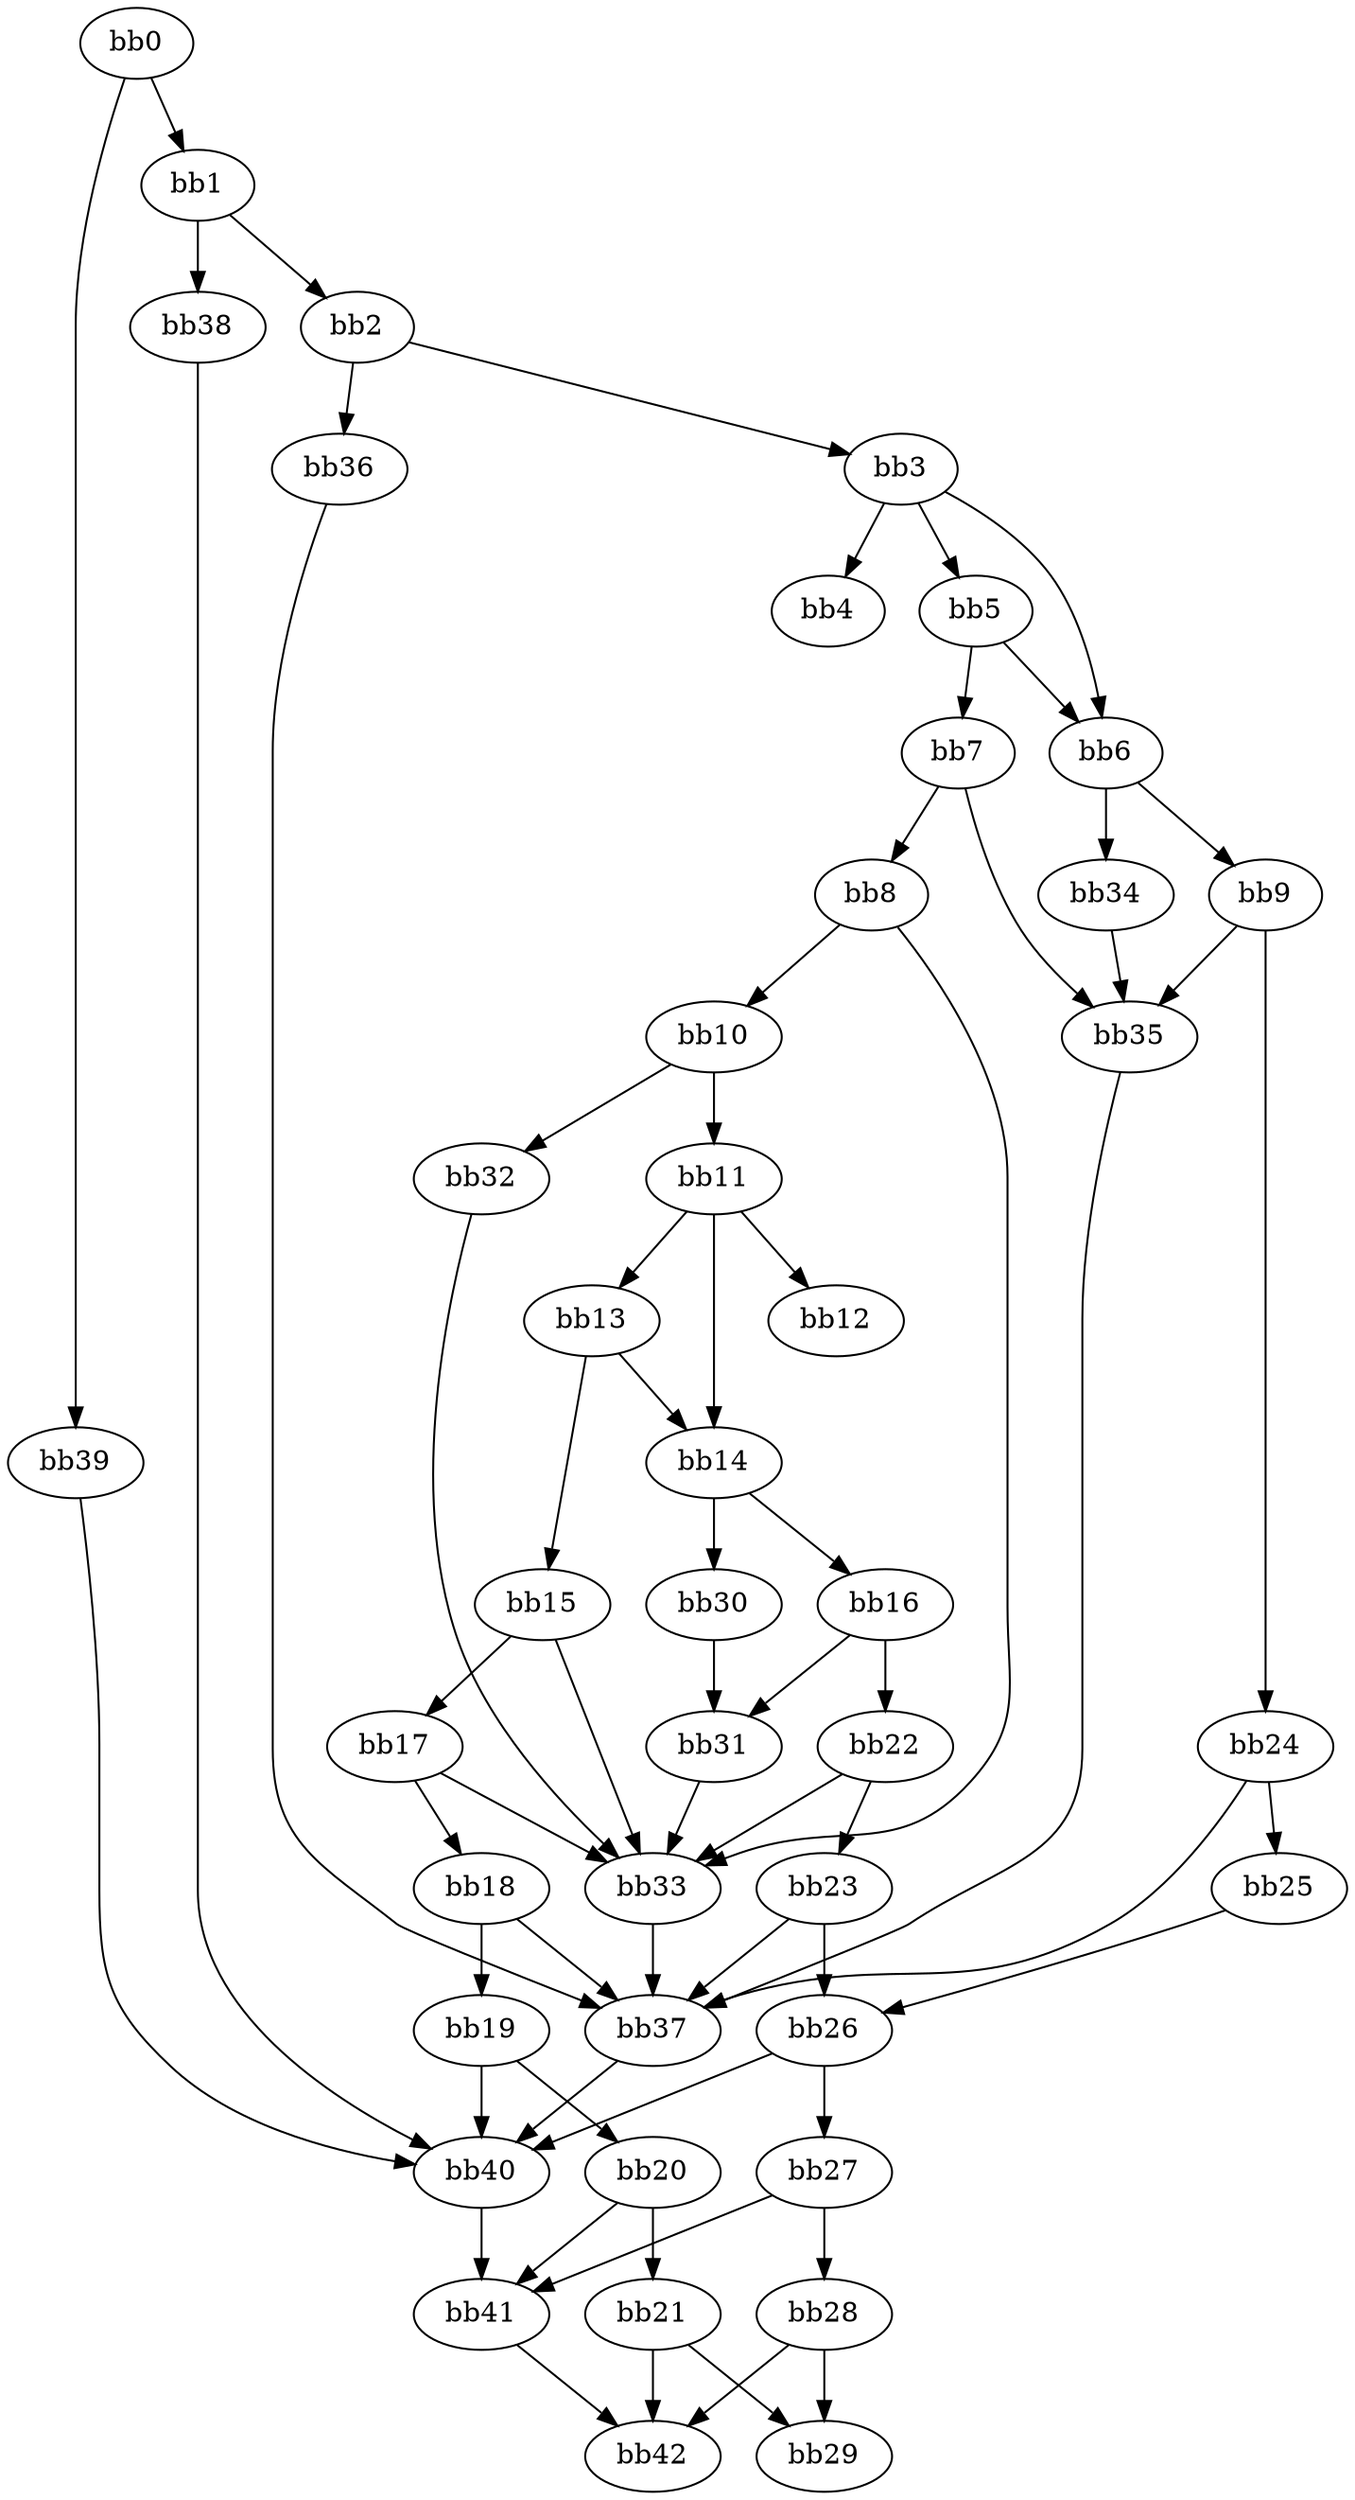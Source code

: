 digraph {
    0 [ label = "bb0\l" ]
    1 [ label = "bb1\l" ]
    2 [ label = "bb2\l" ]
    3 [ label = "bb3\l" ]
    4 [ label = "bb4\l" ]
    5 [ label = "bb5\l" ]
    6 [ label = "bb6\l" ]
    7 [ label = "bb7\l" ]
    8 [ label = "bb8\l" ]
    9 [ label = "bb9\l" ]
    10 [ label = "bb10\l" ]
    11 [ label = "bb11\l" ]
    12 [ label = "bb12\l" ]
    13 [ label = "bb13\l" ]
    14 [ label = "bb14\l" ]
    15 [ label = "bb15\l" ]
    16 [ label = "bb16\l" ]
    17 [ label = "bb17\l" ]
    18 [ label = "bb18\l" ]
    19 [ label = "bb19\l" ]
    20 [ label = "bb20\l" ]
    21 [ label = "bb21\l" ]
    22 [ label = "bb22\l" ]
    23 [ label = "bb23\l" ]
    24 [ label = "bb24\l" ]
    25 [ label = "bb25\l" ]
    26 [ label = "bb26\l" ]
    27 [ label = "bb27\l" ]
    28 [ label = "bb28\l" ]
    29 [ label = "bb29\l" ]
    30 [ label = "bb30\l" ]
    31 [ label = "bb31\l" ]
    32 [ label = "bb32\l" ]
    33 [ label = "bb33\l" ]
    34 [ label = "bb34\l" ]
    35 [ label = "bb35\l" ]
    36 [ label = "bb36\l" ]
    37 [ label = "bb37\l" ]
    38 [ label = "bb38\l" ]
    39 [ label = "bb39\l" ]
    40 [ label = "bb40\l" ]
    41 [ label = "bb41\l" ]
    42 [ label = "bb42\l" ]
    0 -> 1 [ ]
    0 -> 39 [ ]
    1 -> 2 [ ]
    1 -> 38 [ ]
    2 -> 3 [ ]
    2 -> 36 [ ]
    3 -> 4 [ ]
    3 -> 5 [ ]
    3 -> 6 [ ]
    5 -> 6 [ ]
    5 -> 7 [ ]
    6 -> 9 [ ]
    6 -> 34 [ ]
    7 -> 8 [ ]
    7 -> 35 [ ]
    8 -> 10 [ ]
    8 -> 33 [ ]
    9 -> 24 [ ]
    9 -> 35 [ ]
    10 -> 11 [ ]
    10 -> 32 [ ]
    11 -> 12 [ ]
    11 -> 13 [ ]
    11 -> 14 [ ]
    13 -> 14 [ ]
    13 -> 15 [ ]
    14 -> 16 [ ]
    14 -> 30 [ ]
    15 -> 17 [ ]
    15 -> 33 [ ]
    16 -> 22 [ ]
    16 -> 31 [ ]
    17 -> 18 [ ]
    17 -> 33 [ ]
    18 -> 19 [ ]
    18 -> 37 [ ]
    19 -> 20 [ ]
    19 -> 40 [ ]
    20 -> 21 [ ]
    20 -> 41 [ ]
    21 -> 29 [ ]
    21 -> 42 [ ]
    22 -> 23 [ ]
    22 -> 33 [ ]
    23 -> 26 [ ]
    23 -> 37 [ ]
    24 -> 25 [ ]
    24 -> 37 [ ]
    25 -> 26 [ ]
    26 -> 27 [ ]
    26 -> 40 [ ]
    27 -> 28 [ ]
    27 -> 41 [ ]
    28 -> 29 [ ]
    28 -> 42 [ ]
    30 -> 31 [ ]
    31 -> 33 [ ]
    32 -> 33 [ ]
    33 -> 37 [ ]
    34 -> 35 [ ]
    35 -> 37 [ ]
    36 -> 37 [ ]
    37 -> 40 [ ]
    38 -> 40 [ ]
    39 -> 40 [ ]
    40 -> 41 [ ]
    41 -> 42 [ ]
}

